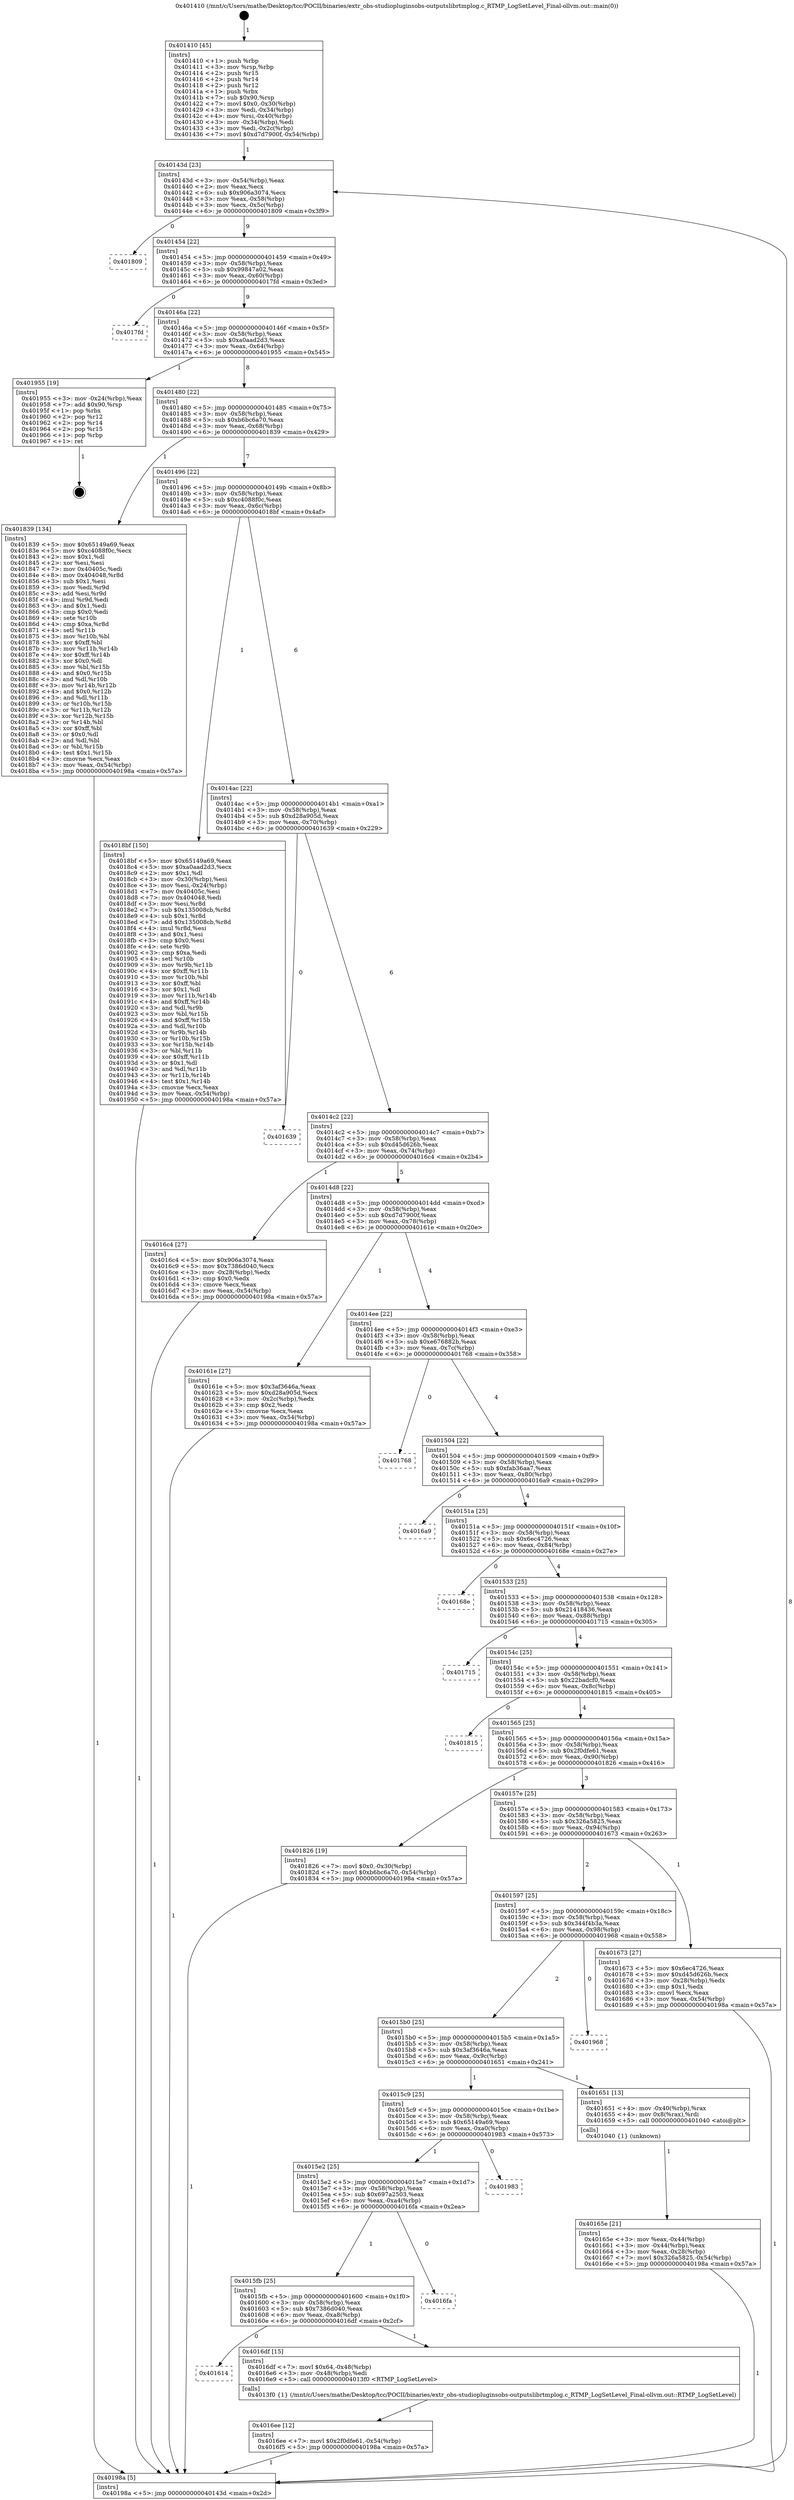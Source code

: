 digraph "0x401410" {
  label = "0x401410 (/mnt/c/Users/mathe/Desktop/tcc/POCII/binaries/extr_obs-studiopluginsobs-outputslibrtmplog.c_RTMP_LogSetLevel_Final-ollvm.out::main(0))"
  labelloc = "t"
  node[shape=record]

  Entry [label="",width=0.3,height=0.3,shape=circle,fillcolor=black,style=filled]
  "0x40143d" [label="{
     0x40143d [23]\l
     | [instrs]\l
     &nbsp;&nbsp;0x40143d \<+3\>: mov -0x54(%rbp),%eax\l
     &nbsp;&nbsp;0x401440 \<+2\>: mov %eax,%ecx\l
     &nbsp;&nbsp;0x401442 \<+6\>: sub $0x906a3074,%ecx\l
     &nbsp;&nbsp;0x401448 \<+3\>: mov %eax,-0x58(%rbp)\l
     &nbsp;&nbsp;0x40144b \<+3\>: mov %ecx,-0x5c(%rbp)\l
     &nbsp;&nbsp;0x40144e \<+6\>: je 0000000000401809 \<main+0x3f9\>\l
  }"]
  "0x401809" [label="{
     0x401809\l
  }", style=dashed]
  "0x401454" [label="{
     0x401454 [22]\l
     | [instrs]\l
     &nbsp;&nbsp;0x401454 \<+5\>: jmp 0000000000401459 \<main+0x49\>\l
     &nbsp;&nbsp;0x401459 \<+3\>: mov -0x58(%rbp),%eax\l
     &nbsp;&nbsp;0x40145c \<+5\>: sub $0x99847a02,%eax\l
     &nbsp;&nbsp;0x401461 \<+3\>: mov %eax,-0x60(%rbp)\l
     &nbsp;&nbsp;0x401464 \<+6\>: je 00000000004017fd \<main+0x3ed\>\l
  }"]
  Exit [label="",width=0.3,height=0.3,shape=circle,fillcolor=black,style=filled,peripheries=2]
  "0x4017fd" [label="{
     0x4017fd\l
  }", style=dashed]
  "0x40146a" [label="{
     0x40146a [22]\l
     | [instrs]\l
     &nbsp;&nbsp;0x40146a \<+5\>: jmp 000000000040146f \<main+0x5f\>\l
     &nbsp;&nbsp;0x40146f \<+3\>: mov -0x58(%rbp),%eax\l
     &nbsp;&nbsp;0x401472 \<+5\>: sub $0xa0aad2d3,%eax\l
     &nbsp;&nbsp;0x401477 \<+3\>: mov %eax,-0x64(%rbp)\l
     &nbsp;&nbsp;0x40147a \<+6\>: je 0000000000401955 \<main+0x545\>\l
  }"]
  "0x4016ee" [label="{
     0x4016ee [12]\l
     | [instrs]\l
     &nbsp;&nbsp;0x4016ee \<+7\>: movl $0x2f0dfe61,-0x54(%rbp)\l
     &nbsp;&nbsp;0x4016f5 \<+5\>: jmp 000000000040198a \<main+0x57a\>\l
  }"]
  "0x401955" [label="{
     0x401955 [19]\l
     | [instrs]\l
     &nbsp;&nbsp;0x401955 \<+3\>: mov -0x24(%rbp),%eax\l
     &nbsp;&nbsp;0x401958 \<+7\>: add $0x90,%rsp\l
     &nbsp;&nbsp;0x40195f \<+1\>: pop %rbx\l
     &nbsp;&nbsp;0x401960 \<+2\>: pop %r12\l
     &nbsp;&nbsp;0x401962 \<+2\>: pop %r14\l
     &nbsp;&nbsp;0x401964 \<+2\>: pop %r15\l
     &nbsp;&nbsp;0x401966 \<+1\>: pop %rbp\l
     &nbsp;&nbsp;0x401967 \<+1\>: ret\l
  }"]
  "0x401480" [label="{
     0x401480 [22]\l
     | [instrs]\l
     &nbsp;&nbsp;0x401480 \<+5\>: jmp 0000000000401485 \<main+0x75\>\l
     &nbsp;&nbsp;0x401485 \<+3\>: mov -0x58(%rbp),%eax\l
     &nbsp;&nbsp;0x401488 \<+5\>: sub $0xb6bc6a70,%eax\l
     &nbsp;&nbsp;0x40148d \<+3\>: mov %eax,-0x68(%rbp)\l
     &nbsp;&nbsp;0x401490 \<+6\>: je 0000000000401839 \<main+0x429\>\l
  }"]
  "0x401614" [label="{
     0x401614\l
  }", style=dashed]
  "0x401839" [label="{
     0x401839 [134]\l
     | [instrs]\l
     &nbsp;&nbsp;0x401839 \<+5\>: mov $0x65149a69,%eax\l
     &nbsp;&nbsp;0x40183e \<+5\>: mov $0xc4088f0c,%ecx\l
     &nbsp;&nbsp;0x401843 \<+2\>: mov $0x1,%dl\l
     &nbsp;&nbsp;0x401845 \<+2\>: xor %esi,%esi\l
     &nbsp;&nbsp;0x401847 \<+7\>: mov 0x40405c,%edi\l
     &nbsp;&nbsp;0x40184e \<+8\>: mov 0x404048,%r8d\l
     &nbsp;&nbsp;0x401856 \<+3\>: sub $0x1,%esi\l
     &nbsp;&nbsp;0x401859 \<+3\>: mov %edi,%r9d\l
     &nbsp;&nbsp;0x40185c \<+3\>: add %esi,%r9d\l
     &nbsp;&nbsp;0x40185f \<+4\>: imul %r9d,%edi\l
     &nbsp;&nbsp;0x401863 \<+3\>: and $0x1,%edi\l
     &nbsp;&nbsp;0x401866 \<+3\>: cmp $0x0,%edi\l
     &nbsp;&nbsp;0x401869 \<+4\>: sete %r10b\l
     &nbsp;&nbsp;0x40186d \<+4\>: cmp $0xa,%r8d\l
     &nbsp;&nbsp;0x401871 \<+4\>: setl %r11b\l
     &nbsp;&nbsp;0x401875 \<+3\>: mov %r10b,%bl\l
     &nbsp;&nbsp;0x401878 \<+3\>: xor $0xff,%bl\l
     &nbsp;&nbsp;0x40187b \<+3\>: mov %r11b,%r14b\l
     &nbsp;&nbsp;0x40187e \<+4\>: xor $0xff,%r14b\l
     &nbsp;&nbsp;0x401882 \<+3\>: xor $0x0,%dl\l
     &nbsp;&nbsp;0x401885 \<+3\>: mov %bl,%r15b\l
     &nbsp;&nbsp;0x401888 \<+4\>: and $0x0,%r15b\l
     &nbsp;&nbsp;0x40188c \<+3\>: and %dl,%r10b\l
     &nbsp;&nbsp;0x40188f \<+3\>: mov %r14b,%r12b\l
     &nbsp;&nbsp;0x401892 \<+4\>: and $0x0,%r12b\l
     &nbsp;&nbsp;0x401896 \<+3\>: and %dl,%r11b\l
     &nbsp;&nbsp;0x401899 \<+3\>: or %r10b,%r15b\l
     &nbsp;&nbsp;0x40189c \<+3\>: or %r11b,%r12b\l
     &nbsp;&nbsp;0x40189f \<+3\>: xor %r12b,%r15b\l
     &nbsp;&nbsp;0x4018a2 \<+3\>: or %r14b,%bl\l
     &nbsp;&nbsp;0x4018a5 \<+3\>: xor $0xff,%bl\l
     &nbsp;&nbsp;0x4018a8 \<+3\>: or $0x0,%dl\l
     &nbsp;&nbsp;0x4018ab \<+2\>: and %dl,%bl\l
     &nbsp;&nbsp;0x4018ad \<+3\>: or %bl,%r15b\l
     &nbsp;&nbsp;0x4018b0 \<+4\>: test $0x1,%r15b\l
     &nbsp;&nbsp;0x4018b4 \<+3\>: cmovne %ecx,%eax\l
     &nbsp;&nbsp;0x4018b7 \<+3\>: mov %eax,-0x54(%rbp)\l
     &nbsp;&nbsp;0x4018ba \<+5\>: jmp 000000000040198a \<main+0x57a\>\l
  }"]
  "0x401496" [label="{
     0x401496 [22]\l
     | [instrs]\l
     &nbsp;&nbsp;0x401496 \<+5\>: jmp 000000000040149b \<main+0x8b\>\l
     &nbsp;&nbsp;0x40149b \<+3\>: mov -0x58(%rbp),%eax\l
     &nbsp;&nbsp;0x40149e \<+5\>: sub $0xc4088f0c,%eax\l
     &nbsp;&nbsp;0x4014a3 \<+3\>: mov %eax,-0x6c(%rbp)\l
     &nbsp;&nbsp;0x4014a6 \<+6\>: je 00000000004018bf \<main+0x4af\>\l
  }"]
  "0x4016df" [label="{
     0x4016df [15]\l
     | [instrs]\l
     &nbsp;&nbsp;0x4016df \<+7\>: movl $0x64,-0x48(%rbp)\l
     &nbsp;&nbsp;0x4016e6 \<+3\>: mov -0x48(%rbp),%edi\l
     &nbsp;&nbsp;0x4016e9 \<+5\>: call 00000000004013f0 \<RTMP_LogSetLevel\>\l
     | [calls]\l
     &nbsp;&nbsp;0x4013f0 \{1\} (/mnt/c/Users/mathe/Desktop/tcc/POCII/binaries/extr_obs-studiopluginsobs-outputslibrtmplog.c_RTMP_LogSetLevel_Final-ollvm.out::RTMP_LogSetLevel)\l
  }"]
  "0x4018bf" [label="{
     0x4018bf [150]\l
     | [instrs]\l
     &nbsp;&nbsp;0x4018bf \<+5\>: mov $0x65149a69,%eax\l
     &nbsp;&nbsp;0x4018c4 \<+5\>: mov $0xa0aad2d3,%ecx\l
     &nbsp;&nbsp;0x4018c9 \<+2\>: mov $0x1,%dl\l
     &nbsp;&nbsp;0x4018cb \<+3\>: mov -0x30(%rbp),%esi\l
     &nbsp;&nbsp;0x4018ce \<+3\>: mov %esi,-0x24(%rbp)\l
     &nbsp;&nbsp;0x4018d1 \<+7\>: mov 0x40405c,%esi\l
     &nbsp;&nbsp;0x4018d8 \<+7\>: mov 0x404048,%edi\l
     &nbsp;&nbsp;0x4018df \<+3\>: mov %esi,%r8d\l
     &nbsp;&nbsp;0x4018e2 \<+7\>: sub $0x135008cb,%r8d\l
     &nbsp;&nbsp;0x4018e9 \<+4\>: sub $0x1,%r8d\l
     &nbsp;&nbsp;0x4018ed \<+7\>: add $0x135008cb,%r8d\l
     &nbsp;&nbsp;0x4018f4 \<+4\>: imul %r8d,%esi\l
     &nbsp;&nbsp;0x4018f8 \<+3\>: and $0x1,%esi\l
     &nbsp;&nbsp;0x4018fb \<+3\>: cmp $0x0,%esi\l
     &nbsp;&nbsp;0x4018fe \<+4\>: sete %r9b\l
     &nbsp;&nbsp;0x401902 \<+3\>: cmp $0xa,%edi\l
     &nbsp;&nbsp;0x401905 \<+4\>: setl %r10b\l
     &nbsp;&nbsp;0x401909 \<+3\>: mov %r9b,%r11b\l
     &nbsp;&nbsp;0x40190c \<+4\>: xor $0xff,%r11b\l
     &nbsp;&nbsp;0x401910 \<+3\>: mov %r10b,%bl\l
     &nbsp;&nbsp;0x401913 \<+3\>: xor $0xff,%bl\l
     &nbsp;&nbsp;0x401916 \<+3\>: xor $0x1,%dl\l
     &nbsp;&nbsp;0x401919 \<+3\>: mov %r11b,%r14b\l
     &nbsp;&nbsp;0x40191c \<+4\>: and $0xff,%r14b\l
     &nbsp;&nbsp;0x401920 \<+3\>: and %dl,%r9b\l
     &nbsp;&nbsp;0x401923 \<+3\>: mov %bl,%r15b\l
     &nbsp;&nbsp;0x401926 \<+4\>: and $0xff,%r15b\l
     &nbsp;&nbsp;0x40192a \<+3\>: and %dl,%r10b\l
     &nbsp;&nbsp;0x40192d \<+3\>: or %r9b,%r14b\l
     &nbsp;&nbsp;0x401930 \<+3\>: or %r10b,%r15b\l
     &nbsp;&nbsp;0x401933 \<+3\>: xor %r15b,%r14b\l
     &nbsp;&nbsp;0x401936 \<+3\>: or %bl,%r11b\l
     &nbsp;&nbsp;0x401939 \<+4\>: xor $0xff,%r11b\l
     &nbsp;&nbsp;0x40193d \<+3\>: or $0x1,%dl\l
     &nbsp;&nbsp;0x401940 \<+3\>: and %dl,%r11b\l
     &nbsp;&nbsp;0x401943 \<+3\>: or %r11b,%r14b\l
     &nbsp;&nbsp;0x401946 \<+4\>: test $0x1,%r14b\l
     &nbsp;&nbsp;0x40194a \<+3\>: cmovne %ecx,%eax\l
     &nbsp;&nbsp;0x40194d \<+3\>: mov %eax,-0x54(%rbp)\l
     &nbsp;&nbsp;0x401950 \<+5\>: jmp 000000000040198a \<main+0x57a\>\l
  }"]
  "0x4014ac" [label="{
     0x4014ac [22]\l
     | [instrs]\l
     &nbsp;&nbsp;0x4014ac \<+5\>: jmp 00000000004014b1 \<main+0xa1\>\l
     &nbsp;&nbsp;0x4014b1 \<+3\>: mov -0x58(%rbp),%eax\l
     &nbsp;&nbsp;0x4014b4 \<+5\>: sub $0xd28a905d,%eax\l
     &nbsp;&nbsp;0x4014b9 \<+3\>: mov %eax,-0x70(%rbp)\l
     &nbsp;&nbsp;0x4014bc \<+6\>: je 0000000000401639 \<main+0x229\>\l
  }"]
  "0x4015fb" [label="{
     0x4015fb [25]\l
     | [instrs]\l
     &nbsp;&nbsp;0x4015fb \<+5\>: jmp 0000000000401600 \<main+0x1f0\>\l
     &nbsp;&nbsp;0x401600 \<+3\>: mov -0x58(%rbp),%eax\l
     &nbsp;&nbsp;0x401603 \<+5\>: sub $0x7386d040,%eax\l
     &nbsp;&nbsp;0x401608 \<+6\>: mov %eax,-0xa8(%rbp)\l
     &nbsp;&nbsp;0x40160e \<+6\>: je 00000000004016df \<main+0x2cf\>\l
  }"]
  "0x401639" [label="{
     0x401639\l
  }", style=dashed]
  "0x4014c2" [label="{
     0x4014c2 [22]\l
     | [instrs]\l
     &nbsp;&nbsp;0x4014c2 \<+5\>: jmp 00000000004014c7 \<main+0xb7\>\l
     &nbsp;&nbsp;0x4014c7 \<+3\>: mov -0x58(%rbp),%eax\l
     &nbsp;&nbsp;0x4014ca \<+5\>: sub $0xd45d626b,%eax\l
     &nbsp;&nbsp;0x4014cf \<+3\>: mov %eax,-0x74(%rbp)\l
     &nbsp;&nbsp;0x4014d2 \<+6\>: je 00000000004016c4 \<main+0x2b4\>\l
  }"]
  "0x4016fa" [label="{
     0x4016fa\l
  }", style=dashed]
  "0x4016c4" [label="{
     0x4016c4 [27]\l
     | [instrs]\l
     &nbsp;&nbsp;0x4016c4 \<+5\>: mov $0x906a3074,%eax\l
     &nbsp;&nbsp;0x4016c9 \<+5\>: mov $0x7386d040,%ecx\l
     &nbsp;&nbsp;0x4016ce \<+3\>: mov -0x28(%rbp),%edx\l
     &nbsp;&nbsp;0x4016d1 \<+3\>: cmp $0x0,%edx\l
     &nbsp;&nbsp;0x4016d4 \<+3\>: cmove %ecx,%eax\l
     &nbsp;&nbsp;0x4016d7 \<+3\>: mov %eax,-0x54(%rbp)\l
     &nbsp;&nbsp;0x4016da \<+5\>: jmp 000000000040198a \<main+0x57a\>\l
  }"]
  "0x4014d8" [label="{
     0x4014d8 [22]\l
     | [instrs]\l
     &nbsp;&nbsp;0x4014d8 \<+5\>: jmp 00000000004014dd \<main+0xcd\>\l
     &nbsp;&nbsp;0x4014dd \<+3\>: mov -0x58(%rbp),%eax\l
     &nbsp;&nbsp;0x4014e0 \<+5\>: sub $0xd7d7900f,%eax\l
     &nbsp;&nbsp;0x4014e5 \<+3\>: mov %eax,-0x78(%rbp)\l
     &nbsp;&nbsp;0x4014e8 \<+6\>: je 000000000040161e \<main+0x20e\>\l
  }"]
  "0x4015e2" [label="{
     0x4015e2 [25]\l
     | [instrs]\l
     &nbsp;&nbsp;0x4015e2 \<+5\>: jmp 00000000004015e7 \<main+0x1d7\>\l
     &nbsp;&nbsp;0x4015e7 \<+3\>: mov -0x58(%rbp),%eax\l
     &nbsp;&nbsp;0x4015ea \<+5\>: sub $0x697a2503,%eax\l
     &nbsp;&nbsp;0x4015ef \<+6\>: mov %eax,-0xa4(%rbp)\l
     &nbsp;&nbsp;0x4015f5 \<+6\>: je 00000000004016fa \<main+0x2ea\>\l
  }"]
  "0x40161e" [label="{
     0x40161e [27]\l
     | [instrs]\l
     &nbsp;&nbsp;0x40161e \<+5\>: mov $0x3af3646a,%eax\l
     &nbsp;&nbsp;0x401623 \<+5\>: mov $0xd28a905d,%ecx\l
     &nbsp;&nbsp;0x401628 \<+3\>: mov -0x2c(%rbp),%edx\l
     &nbsp;&nbsp;0x40162b \<+3\>: cmp $0x2,%edx\l
     &nbsp;&nbsp;0x40162e \<+3\>: cmovne %ecx,%eax\l
     &nbsp;&nbsp;0x401631 \<+3\>: mov %eax,-0x54(%rbp)\l
     &nbsp;&nbsp;0x401634 \<+5\>: jmp 000000000040198a \<main+0x57a\>\l
  }"]
  "0x4014ee" [label="{
     0x4014ee [22]\l
     | [instrs]\l
     &nbsp;&nbsp;0x4014ee \<+5\>: jmp 00000000004014f3 \<main+0xe3\>\l
     &nbsp;&nbsp;0x4014f3 \<+3\>: mov -0x58(%rbp),%eax\l
     &nbsp;&nbsp;0x4014f6 \<+5\>: sub $0xe676882b,%eax\l
     &nbsp;&nbsp;0x4014fb \<+3\>: mov %eax,-0x7c(%rbp)\l
     &nbsp;&nbsp;0x4014fe \<+6\>: je 0000000000401768 \<main+0x358\>\l
  }"]
  "0x40198a" [label="{
     0x40198a [5]\l
     | [instrs]\l
     &nbsp;&nbsp;0x40198a \<+5\>: jmp 000000000040143d \<main+0x2d\>\l
  }"]
  "0x401410" [label="{
     0x401410 [45]\l
     | [instrs]\l
     &nbsp;&nbsp;0x401410 \<+1\>: push %rbp\l
     &nbsp;&nbsp;0x401411 \<+3\>: mov %rsp,%rbp\l
     &nbsp;&nbsp;0x401414 \<+2\>: push %r15\l
     &nbsp;&nbsp;0x401416 \<+2\>: push %r14\l
     &nbsp;&nbsp;0x401418 \<+2\>: push %r12\l
     &nbsp;&nbsp;0x40141a \<+1\>: push %rbx\l
     &nbsp;&nbsp;0x40141b \<+7\>: sub $0x90,%rsp\l
     &nbsp;&nbsp;0x401422 \<+7\>: movl $0x0,-0x30(%rbp)\l
     &nbsp;&nbsp;0x401429 \<+3\>: mov %edi,-0x34(%rbp)\l
     &nbsp;&nbsp;0x40142c \<+4\>: mov %rsi,-0x40(%rbp)\l
     &nbsp;&nbsp;0x401430 \<+3\>: mov -0x34(%rbp),%edi\l
     &nbsp;&nbsp;0x401433 \<+3\>: mov %edi,-0x2c(%rbp)\l
     &nbsp;&nbsp;0x401436 \<+7\>: movl $0xd7d7900f,-0x54(%rbp)\l
  }"]
  "0x401983" [label="{
     0x401983\l
  }", style=dashed]
  "0x401768" [label="{
     0x401768\l
  }", style=dashed]
  "0x401504" [label="{
     0x401504 [22]\l
     | [instrs]\l
     &nbsp;&nbsp;0x401504 \<+5\>: jmp 0000000000401509 \<main+0xf9\>\l
     &nbsp;&nbsp;0x401509 \<+3\>: mov -0x58(%rbp),%eax\l
     &nbsp;&nbsp;0x40150c \<+5\>: sub $0xfab36aa7,%eax\l
     &nbsp;&nbsp;0x401511 \<+3\>: mov %eax,-0x80(%rbp)\l
     &nbsp;&nbsp;0x401514 \<+6\>: je 00000000004016a9 \<main+0x299\>\l
  }"]
  "0x40165e" [label="{
     0x40165e [21]\l
     | [instrs]\l
     &nbsp;&nbsp;0x40165e \<+3\>: mov %eax,-0x44(%rbp)\l
     &nbsp;&nbsp;0x401661 \<+3\>: mov -0x44(%rbp),%eax\l
     &nbsp;&nbsp;0x401664 \<+3\>: mov %eax,-0x28(%rbp)\l
     &nbsp;&nbsp;0x401667 \<+7\>: movl $0x326a5825,-0x54(%rbp)\l
     &nbsp;&nbsp;0x40166e \<+5\>: jmp 000000000040198a \<main+0x57a\>\l
  }"]
  "0x4016a9" [label="{
     0x4016a9\l
  }", style=dashed]
  "0x40151a" [label="{
     0x40151a [25]\l
     | [instrs]\l
     &nbsp;&nbsp;0x40151a \<+5\>: jmp 000000000040151f \<main+0x10f\>\l
     &nbsp;&nbsp;0x40151f \<+3\>: mov -0x58(%rbp),%eax\l
     &nbsp;&nbsp;0x401522 \<+5\>: sub $0x6ec4726,%eax\l
     &nbsp;&nbsp;0x401527 \<+6\>: mov %eax,-0x84(%rbp)\l
     &nbsp;&nbsp;0x40152d \<+6\>: je 000000000040168e \<main+0x27e\>\l
  }"]
  "0x4015c9" [label="{
     0x4015c9 [25]\l
     | [instrs]\l
     &nbsp;&nbsp;0x4015c9 \<+5\>: jmp 00000000004015ce \<main+0x1be\>\l
     &nbsp;&nbsp;0x4015ce \<+3\>: mov -0x58(%rbp),%eax\l
     &nbsp;&nbsp;0x4015d1 \<+5\>: sub $0x65149a69,%eax\l
     &nbsp;&nbsp;0x4015d6 \<+6\>: mov %eax,-0xa0(%rbp)\l
     &nbsp;&nbsp;0x4015dc \<+6\>: je 0000000000401983 \<main+0x573\>\l
  }"]
  "0x40168e" [label="{
     0x40168e\l
  }", style=dashed]
  "0x401533" [label="{
     0x401533 [25]\l
     | [instrs]\l
     &nbsp;&nbsp;0x401533 \<+5\>: jmp 0000000000401538 \<main+0x128\>\l
     &nbsp;&nbsp;0x401538 \<+3\>: mov -0x58(%rbp),%eax\l
     &nbsp;&nbsp;0x40153b \<+5\>: sub $0x21418436,%eax\l
     &nbsp;&nbsp;0x401540 \<+6\>: mov %eax,-0x88(%rbp)\l
     &nbsp;&nbsp;0x401546 \<+6\>: je 0000000000401715 \<main+0x305\>\l
  }"]
  "0x401651" [label="{
     0x401651 [13]\l
     | [instrs]\l
     &nbsp;&nbsp;0x401651 \<+4\>: mov -0x40(%rbp),%rax\l
     &nbsp;&nbsp;0x401655 \<+4\>: mov 0x8(%rax),%rdi\l
     &nbsp;&nbsp;0x401659 \<+5\>: call 0000000000401040 \<atoi@plt\>\l
     | [calls]\l
     &nbsp;&nbsp;0x401040 \{1\} (unknown)\l
  }"]
  "0x401715" [label="{
     0x401715\l
  }", style=dashed]
  "0x40154c" [label="{
     0x40154c [25]\l
     | [instrs]\l
     &nbsp;&nbsp;0x40154c \<+5\>: jmp 0000000000401551 \<main+0x141\>\l
     &nbsp;&nbsp;0x401551 \<+3\>: mov -0x58(%rbp),%eax\l
     &nbsp;&nbsp;0x401554 \<+5\>: sub $0x22badcf0,%eax\l
     &nbsp;&nbsp;0x401559 \<+6\>: mov %eax,-0x8c(%rbp)\l
     &nbsp;&nbsp;0x40155f \<+6\>: je 0000000000401815 \<main+0x405\>\l
  }"]
  "0x4015b0" [label="{
     0x4015b0 [25]\l
     | [instrs]\l
     &nbsp;&nbsp;0x4015b0 \<+5\>: jmp 00000000004015b5 \<main+0x1a5\>\l
     &nbsp;&nbsp;0x4015b5 \<+3\>: mov -0x58(%rbp),%eax\l
     &nbsp;&nbsp;0x4015b8 \<+5\>: sub $0x3af3646a,%eax\l
     &nbsp;&nbsp;0x4015bd \<+6\>: mov %eax,-0x9c(%rbp)\l
     &nbsp;&nbsp;0x4015c3 \<+6\>: je 0000000000401651 \<main+0x241\>\l
  }"]
  "0x401815" [label="{
     0x401815\l
  }", style=dashed]
  "0x401565" [label="{
     0x401565 [25]\l
     | [instrs]\l
     &nbsp;&nbsp;0x401565 \<+5\>: jmp 000000000040156a \<main+0x15a\>\l
     &nbsp;&nbsp;0x40156a \<+3\>: mov -0x58(%rbp),%eax\l
     &nbsp;&nbsp;0x40156d \<+5\>: sub $0x2f0dfe61,%eax\l
     &nbsp;&nbsp;0x401572 \<+6\>: mov %eax,-0x90(%rbp)\l
     &nbsp;&nbsp;0x401578 \<+6\>: je 0000000000401826 \<main+0x416\>\l
  }"]
  "0x401968" [label="{
     0x401968\l
  }", style=dashed]
  "0x401826" [label="{
     0x401826 [19]\l
     | [instrs]\l
     &nbsp;&nbsp;0x401826 \<+7\>: movl $0x0,-0x30(%rbp)\l
     &nbsp;&nbsp;0x40182d \<+7\>: movl $0xb6bc6a70,-0x54(%rbp)\l
     &nbsp;&nbsp;0x401834 \<+5\>: jmp 000000000040198a \<main+0x57a\>\l
  }"]
  "0x40157e" [label="{
     0x40157e [25]\l
     | [instrs]\l
     &nbsp;&nbsp;0x40157e \<+5\>: jmp 0000000000401583 \<main+0x173\>\l
     &nbsp;&nbsp;0x401583 \<+3\>: mov -0x58(%rbp),%eax\l
     &nbsp;&nbsp;0x401586 \<+5\>: sub $0x326a5825,%eax\l
     &nbsp;&nbsp;0x40158b \<+6\>: mov %eax,-0x94(%rbp)\l
     &nbsp;&nbsp;0x401591 \<+6\>: je 0000000000401673 \<main+0x263\>\l
  }"]
  "0x401597" [label="{
     0x401597 [25]\l
     | [instrs]\l
     &nbsp;&nbsp;0x401597 \<+5\>: jmp 000000000040159c \<main+0x18c\>\l
     &nbsp;&nbsp;0x40159c \<+3\>: mov -0x58(%rbp),%eax\l
     &nbsp;&nbsp;0x40159f \<+5\>: sub $0x344f4b3a,%eax\l
     &nbsp;&nbsp;0x4015a4 \<+6\>: mov %eax,-0x98(%rbp)\l
     &nbsp;&nbsp;0x4015aa \<+6\>: je 0000000000401968 \<main+0x558\>\l
  }"]
  "0x401673" [label="{
     0x401673 [27]\l
     | [instrs]\l
     &nbsp;&nbsp;0x401673 \<+5\>: mov $0x6ec4726,%eax\l
     &nbsp;&nbsp;0x401678 \<+5\>: mov $0xd45d626b,%ecx\l
     &nbsp;&nbsp;0x40167d \<+3\>: mov -0x28(%rbp),%edx\l
     &nbsp;&nbsp;0x401680 \<+3\>: cmp $0x1,%edx\l
     &nbsp;&nbsp;0x401683 \<+3\>: cmovl %ecx,%eax\l
     &nbsp;&nbsp;0x401686 \<+3\>: mov %eax,-0x54(%rbp)\l
     &nbsp;&nbsp;0x401689 \<+5\>: jmp 000000000040198a \<main+0x57a\>\l
  }"]
  Entry -> "0x401410" [label=" 1"]
  "0x40143d" -> "0x401809" [label=" 0"]
  "0x40143d" -> "0x401454" [label=" 9"]
  "0x401955" -> Exit [label=" 1"]
  "0x401454" -> "0x4017fd" [label=" 0"]
  "0x401454" -> "0x40146a" [label=" 9"]
  "0x4018bf" -> "0x40198a" [label=" 1"]
  "0x40146a" -> "0x401955" [label=" 1"]
  "0x40146a" -> "0x401480" [label=" 8"]
  "0x401839" -> "0x40198a" [label=" 1"]
  "0x401480" -> "0x401839" [label=" 1"]
  "0x401480" -> "0x401496" [label=" 7"]
  "0x401826" -> "0x40198a" [label=" 1"]
  "0x401496" -> "0x4018bf" [label=" 1"]
  "0x401496" -> "0x4014ac" [label=" 6"]
  "0x4016ee" -> "0x40198a" [label=" 1"]
  "0x4014ac" -> "0x401639" [label=" 0"]
  "0x4014ac" -> "0x4014c2" [label=" 6"]
  "0x4015fb" -> "0x401614" [label=" 0"]
  "0x4014c2" -> "0x4016c4" [label=" 1"]
  "0x4014c2" -> "0x4014d8" [label=" 5"]
  "0x4015fb" -> "0x4016df" [label=" 1"]
  "0x4014d8" -> "0x40161e" [label=" 1"]
  "0x4014d8" -> "0x4014ee" [label=" 4"]
  "0x40161e" -> "0x40198a" [label=" 1"]
  "0x401410" -> "0x40143d" [label=" 1"]
  "0x40198a" -> "0x40143d" [label=" 8"]
  "0x4015e2" -> "0x4015fb" [label=" 1"]
  "0x4014ee" -> "0x401768" [label=" 0"]
  "0x4014ee" -> "0x401504" [label=" 4"]
  "0x4015e2" -> "0x4016fa" [label=" 0"]
  "0x401504" -> "0x4016a9" [label=" 0"]
  "0x401504" -> "0x40151a" [label=" 4"]
  "0x4015c9" -> "0x4015e2" [label=" 1"]
  "0x40151a" -> "0x40168e" [label=" 0"]
  "0x40151a" -> "0x401533" [label=" 4"]
  "0x4015c9" -> "0x401983" [label=" 0"]
  "0x401533" -> "0x401715" [label=" 0"]
  "0x401533" -> "0x40154c" [label=" 4"]
  "0x4016df" -> "0x4016ee" [label=" 1"]
  "0x40154c" -> "0x401815" [label=" 0"]
  "0x40154c" -> "0x401565" [label=" 4"]
  "0x401673" -> "0x40198a" [label=" 1"]
  "0x401565" -> "0x401826" [label=" 1"]
  "0x401565" -> "0x40157e" [label=" 3"]
  "0x40165e" -> "0x40198a" [label=" 1"]
  "0x40157e" -> "0x401673" [label=" 1"]
  "0x40157e" -> "0x401597" [label=" 2"]
  "0x401651" -> "0x40165e" [label=" 1"]
  "0x401597" -> "0x401968" [label=" 0"]
  "0x401597" -> "0x4015b0" [label=" 2"]
  "0x4016c4" -> "0x40198a" [label=" 1"]
  "0x4015b0" -> "0x401651" [label=" 1"]
  "0x4015b0" -> "0x4015c9" [label=" 1"]
}
